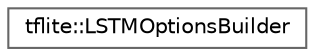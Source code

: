 digraph "Graphical Class Hierarchy"
{
 // LATEX_PDF_SIZE
  bgcolor="transparent";
  edge [fontname=Helvetica,fontsize=10,labelfontname=Helvetica,labelfontsize=10];
  node [fontname=Helvetica,fontsize=10,shape=box,height=0.2,width=0.4];
  rankdir="LR";
  Node0 [id="Node000000",label="tflite::LSTMOptionsBuilder",height=0.2,width=0.4,color="grey40", fillcolor="white", style="filled",URL="$structtflite_1_1_l_s_t_m_options_builder.html",tooltip=" "];
}
